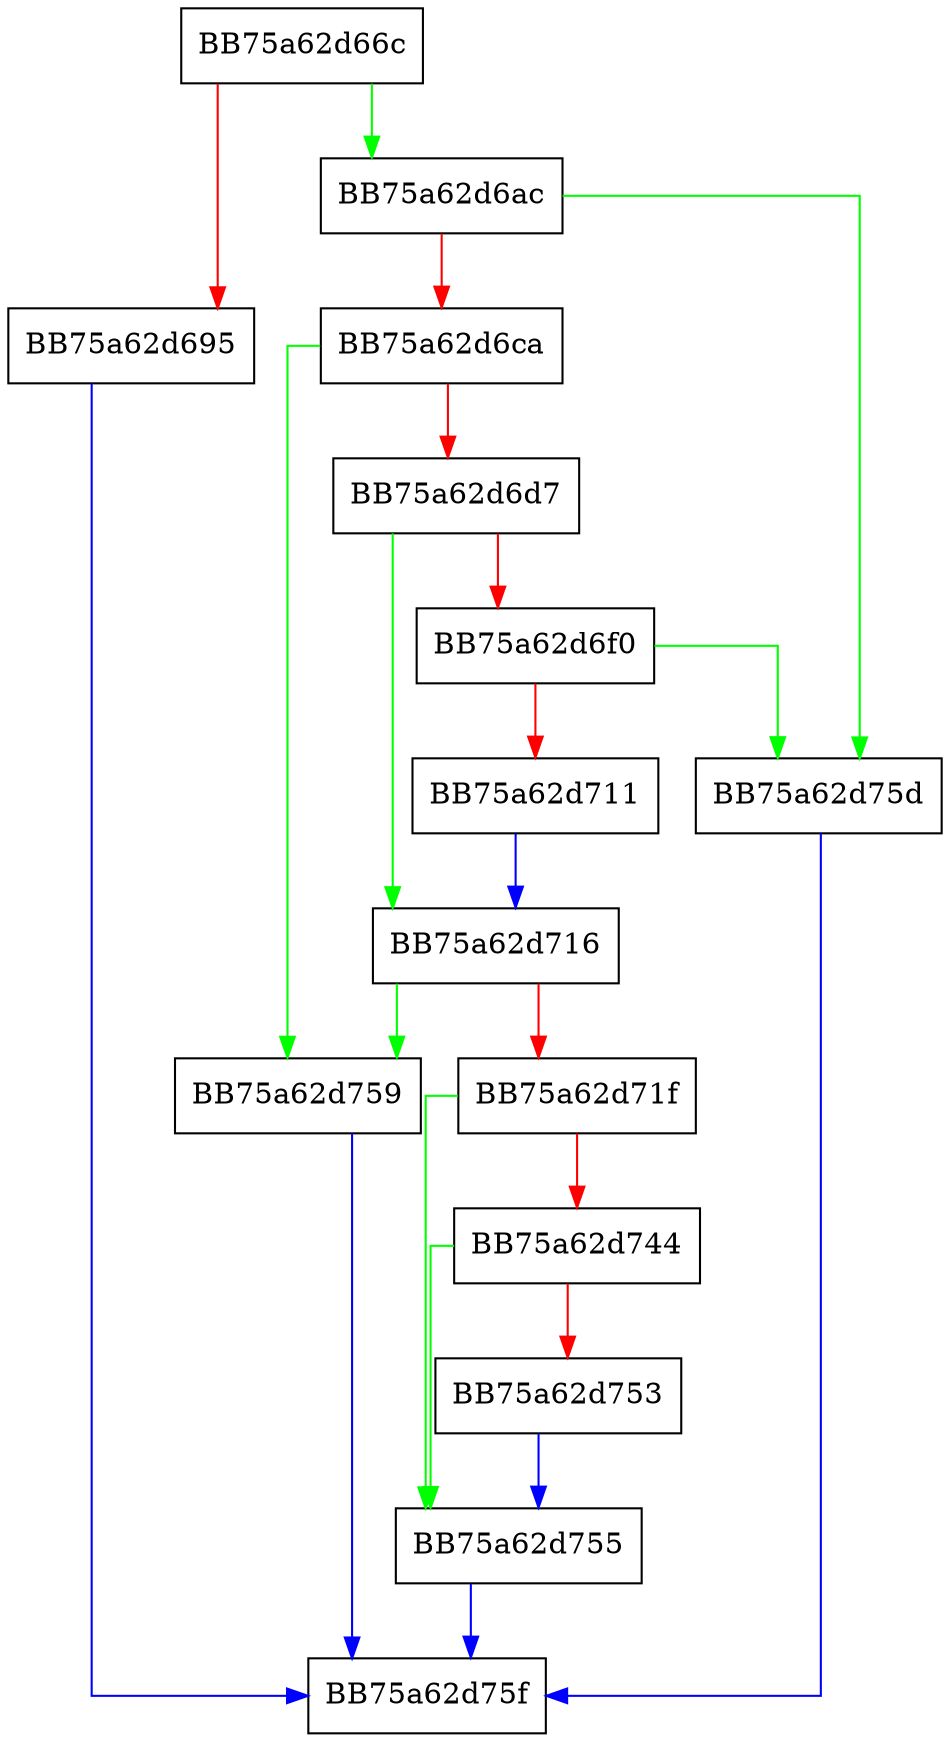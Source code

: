 digraph setTime {
  node [shape="box"];
  graph [splines=ortho];
  BB75a62d66c -> BB75a62d6ac [color="green"];
  BB75a62d66c -> BB75a62d695 [color="red"];
  BB75a62d695 -> BB75a62d75f [color="blue"];
  BB75a62d6ac -> BB75a62d75d [color="green"];
  BB75a62d6ac -> BB75a62d6ca [color="red"];
  BB75a62d6ca -> BB75a62d759 [color="green"];
  BB75a62d6ca -> BB75a62d6d7 [color="red"];
  BB75a62d6d7 -> BB75a62d716 [color="green"];
  BB75a62d6d7 -> BB75a62d6f0 [color="red"];
  BB75a62d6f0 -> BB75a62d75d [color="green"];
  BB75a62d6f0 -> BB75a62d711 [color="red"];
  BB75a62d711 -> BB75a62d716 [color="blue"];
  BB75a62d716 -> BB75a62d759 [color="green"];
  BB75a62d716 -> BB75a62d71f [color="red"];
  BB75a62d71f -> BB75a62d755 [color="green"];
  BB75a62d71f -> BB75a62d744 [color="red"];
  BB75a62d744 -> BB75a62d755 [color="green"];
  BB75a62d744 -> BB75a62d753 [color="red"];
  BB75a62d753 -> BB75a62d755 [color="blue"];
  BB75a62d755 -> BB75a62d75f [color="blue"];
  BB75a62d759 -> BB75a62d75f [color="blue"];
  BB75a62d75d -> BB75a62d75f [color="blue"];
}
